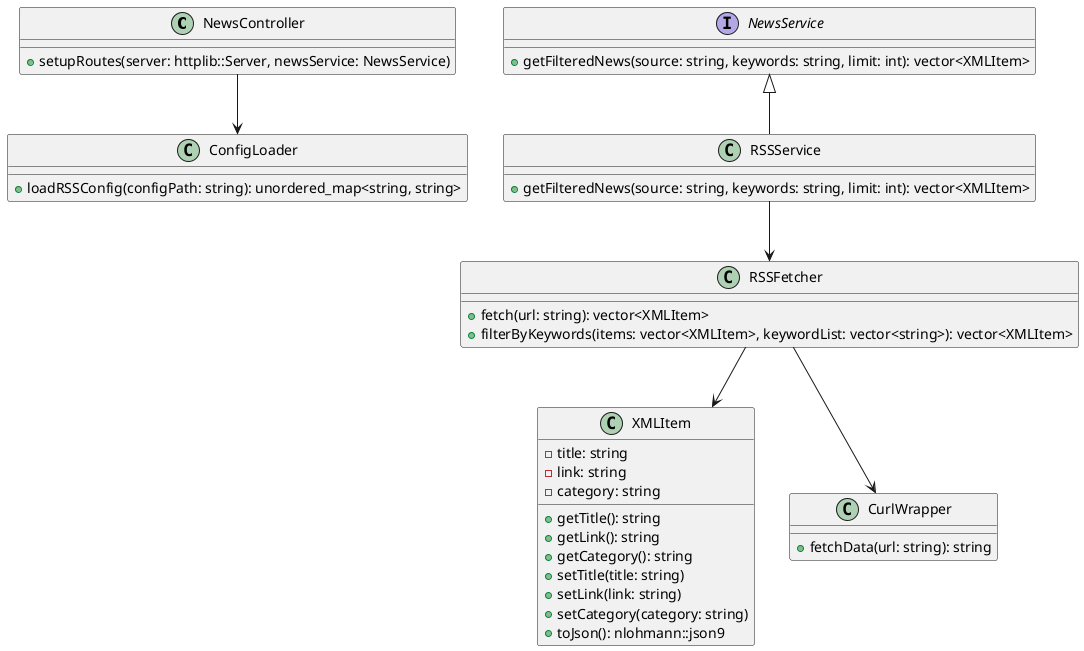 @startuml

class NewsController {
    +setupRoutes(server: httplib::Server, newsService: NewsService)
}

interface NewsService  {
    +getFilteredNews(source: string, keywords: string, limit: int): vector<XMLItem>
}

class RSSService {
    +getFilteredNews(source: string, keywords: string, limit: int): vector<XMLItem>
}

class RSSFetcher {
    +fetch(url: string): vector<XMLItem>
    +filterByKeywords(items: vector<XMLItem>, keywordList: vector<string>): vector<XMLItem>
}

class XMLItem {
    -title: string
    -link: string
    -category: string
    +getTitle(): string
    +getLink(): string
    +getCategory(): string
    +setTitle(title: string)
    +setLink(link: string)
    +setCategory(category: string)
    +toJson(): nlohmann::json9
}

class ConfigLoader {
    +loadRSSConfig(configPath: string): unordered_map<string, string>
}

class CurlWrapper {
    +fetchData(url: string): string
}
NewsService <|-- RSSService
RSSService --> RSSFetcher
RSSFetcher --> XMLItem
NewsController --> ConfigLoader
RSSFetcher --> CurlWrapper



@enduml
